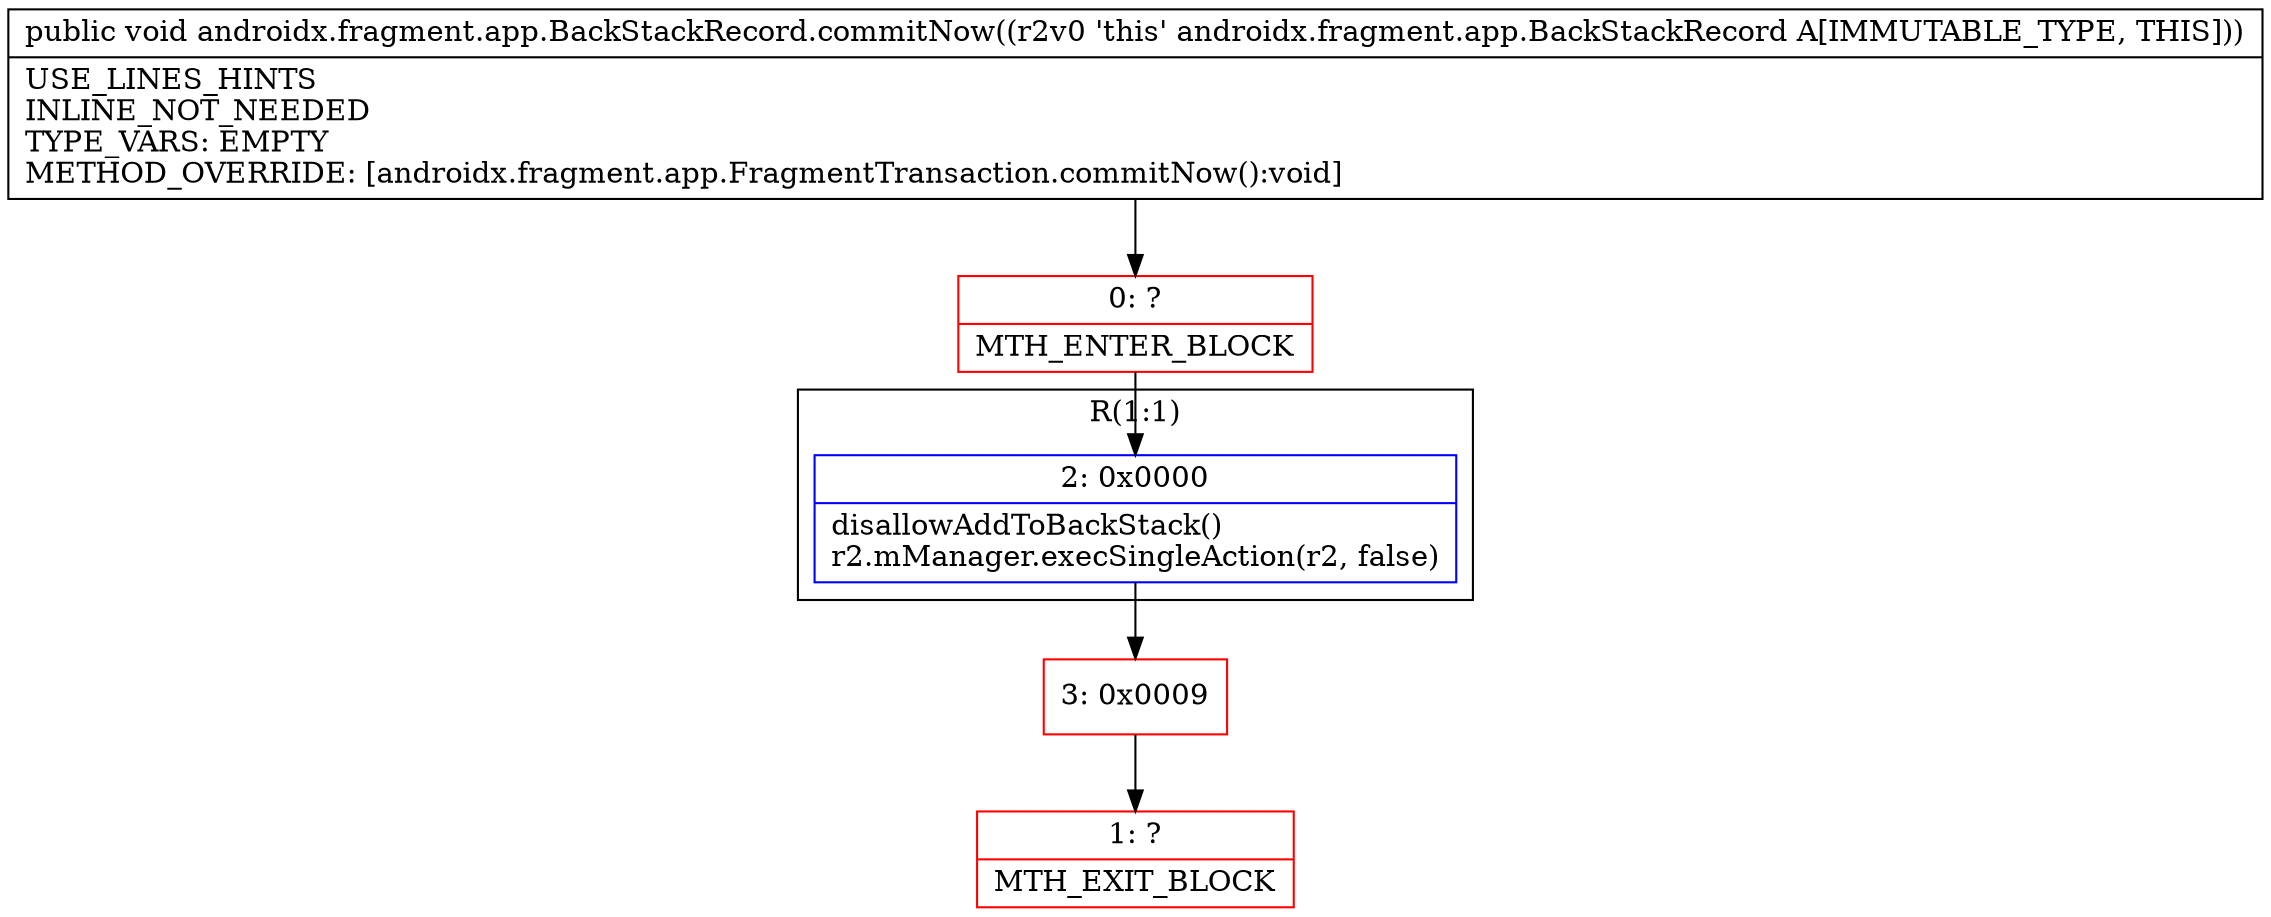 digraph "CFG forandroidx.fragment.app.BackStackRecord.commitNow()V" {
subgraph cluster_Region_1800003874 {
label = "R(1:1)";
node [shape=record,color=blue];
Node_2 [shape=record,label="{2\:\ 0x0000|disallowAddToBackStack()\lr2.mManager.execSingleAction(r2, false)\l}"];
}
Node_0 [shape=record,color=red,label="{0\:\ ?|MTH_ENTER_BLOCK\l}"];
Node_3 [shape=record,color=red,label="{3\:\ 0x0009}"];
Node_1 [shape=record,color=red,label="{1\:\ ?|MTH_EXIT_BLOCK\l}"];
MethodNode[shape=record,label="{public void androidx.fragment.app.BackStackRecord.commitNow((r2v0 'this' androidx.fragment.app.BackStackRecord A[IMMUTABLE_TYPE, THIS]))  | USE_LINES_HINTS\lINLINE_NOT_NEEDED\lTYPE_VARS: EMPTY\lMETHOD_OVERRIDE: [androidx.fragment.app.FragmentTransaction.commitNow():void]\l}"];
MethodNode -> Node_0;Node_2 -> Node_3;
Node_0 -> Node_2;
Node_3 -> Node_1;
}

